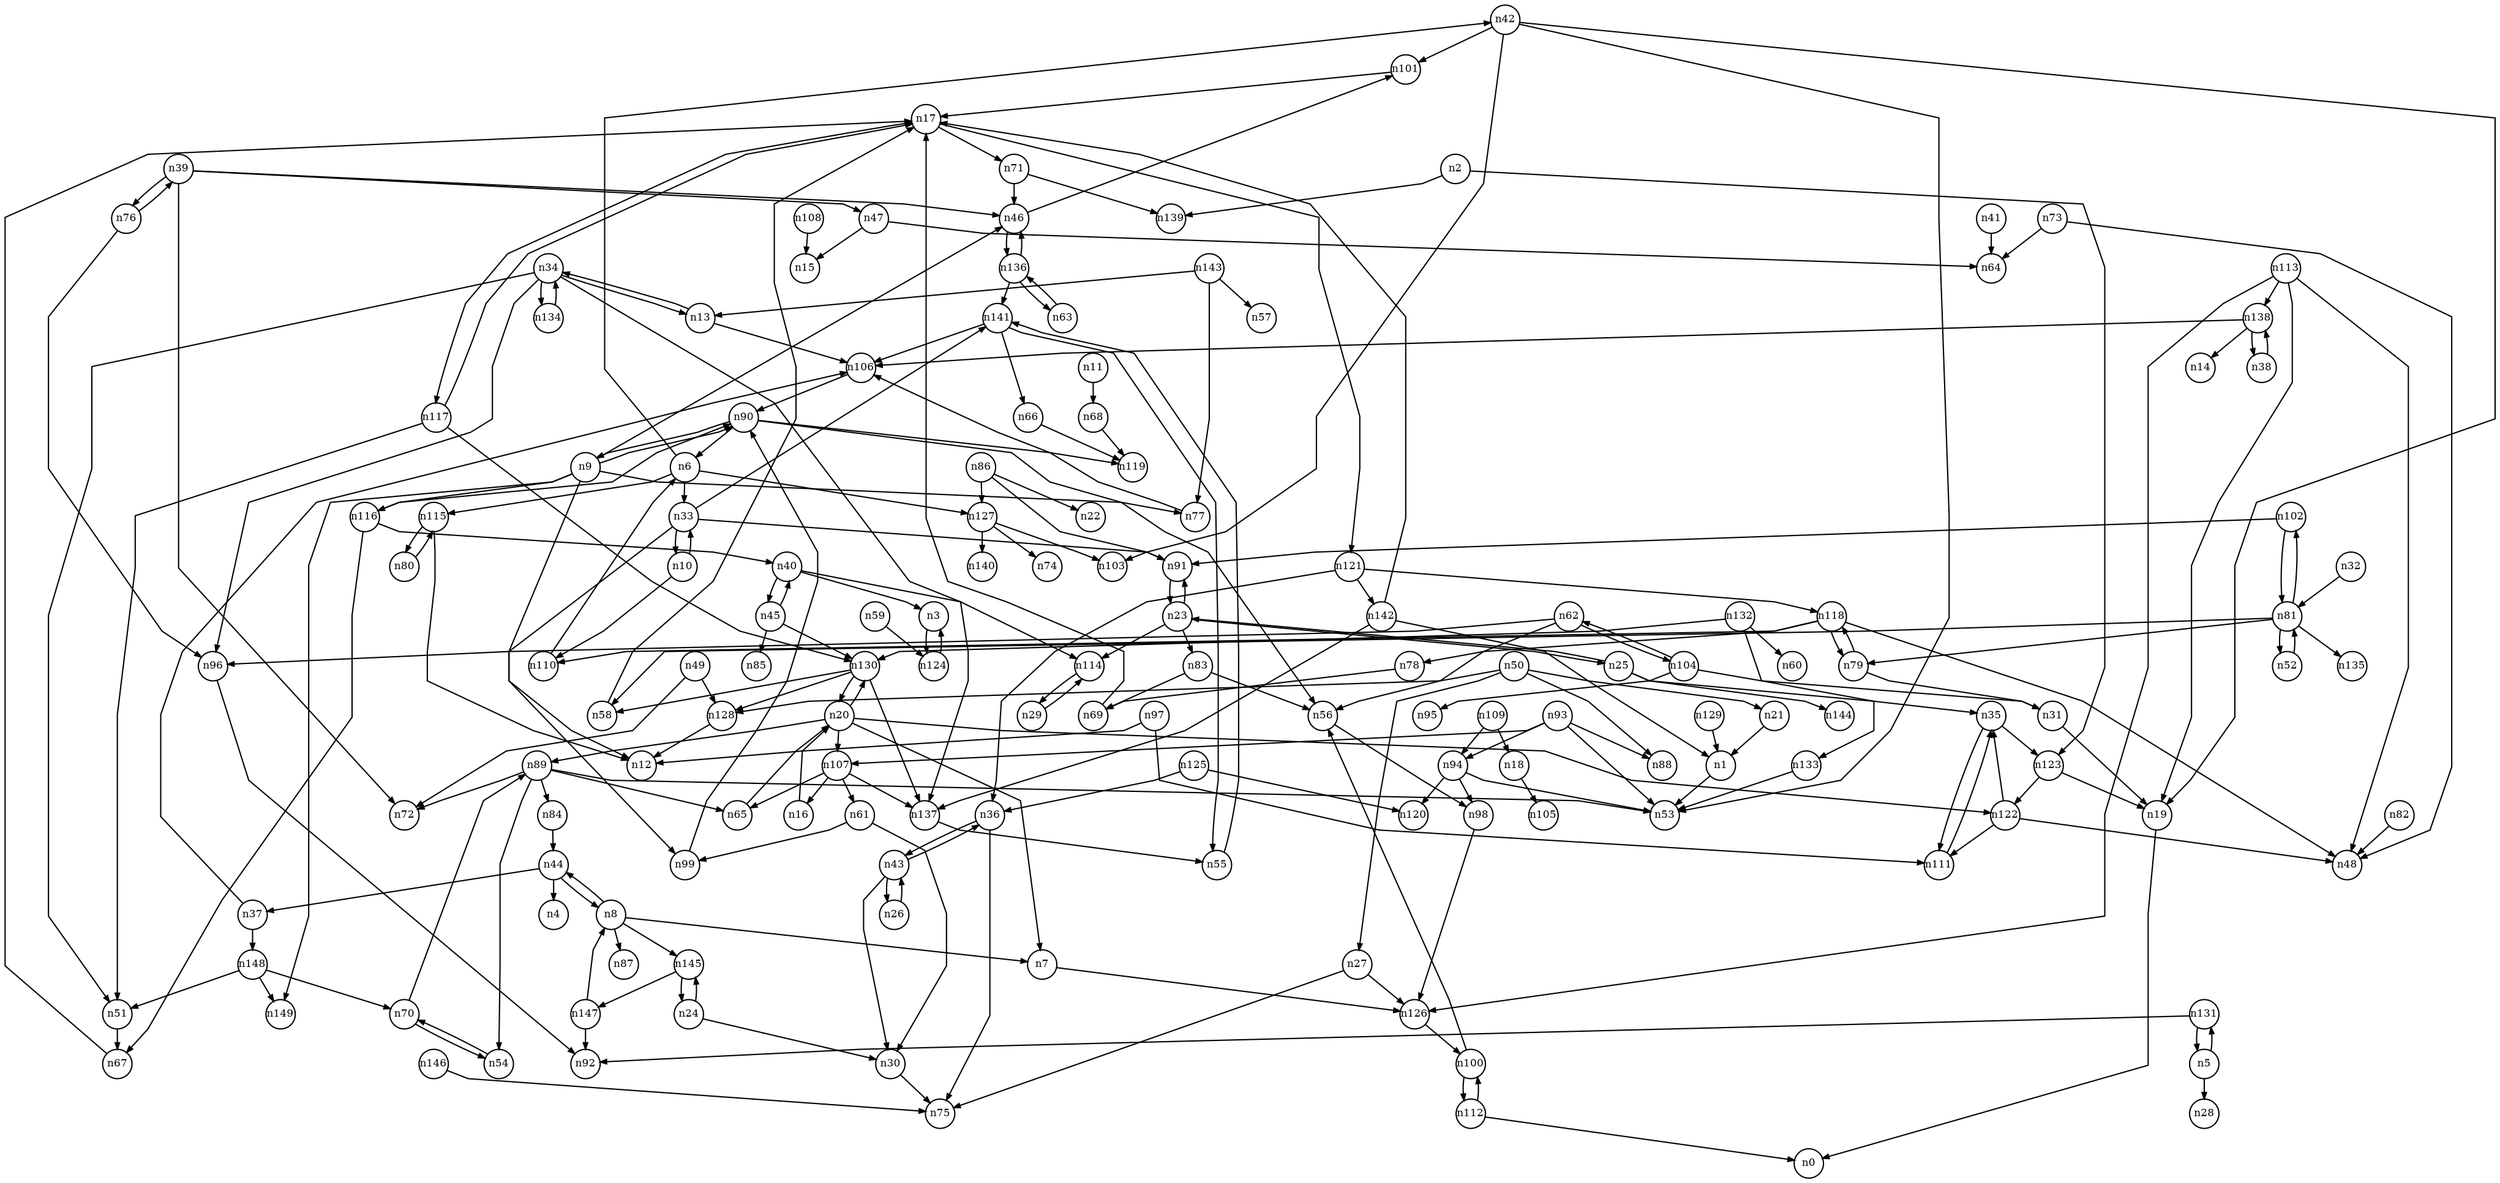 digraph G{
splines=polyline;
ranksep=0.22;
nodesep=0.22;
nodesize=0.32;
fontsize=8
edge [arrowsize=0.5]
node [fontsize=8 shape=circle width=0.32 fixedsize=shape];

n1 -> n53
n123 -> n19
n123 -> n122
n2 -> n123
n2 -> n139
n124 -> n3
n3 -> n124
n5 -> n28
n5 -> n131
n131 -> n92
n131 -> n5
n33 -> n10
n33 -> n91
n33 -> n99
n33 -> n141
n6 -> n33
n6 -> n42
n6 -> n115
n6 -> n127
n42 -> n19
n42 -> n53
n42 -> n101
n42 -> n103
n115 -> n12
n115 -> n80
n127 -> n74
n127 -> n103
n127 -> n140
n126 -> n100
n7 -> n126
n8 -> n7
n8 -> n44
n8 -> n87
n8 -> n145
n44 -> n4
n44 -> n37
n44 -> n8
n145 -> n147
n145 -> n24
n9 -> n12
n9 -> n46
n9 -> n77
n9 -> n116
n9 -> n149
n9 -> n90
n46 -> n101
n46 -> n136
n77 -> n106
n116 -> n40
n116 -> n67
n116 -> n90
n110 -> n6
n10 -> n110
n10 -> n33
n68 -> n119
n11 -> n68
n106 -> n90
n13 -> n106
n13 -> n34
n71 -> n46
n71 -> n139
n17 -> n71
n17 -> n117
n17 -> n121
n117 -> n51
n117 -> n130
n117 -> n17
n121 -> n36
n121 -> n118
n121 -> n142
n18 -> n105
n19 -> n0
n20 -> n7
n20 -> n89
n20 -> n107
n20 -> n122
n20 -> n130
n89 -> n53
n89 -> n65
n89 -> n72
n89 -> n84
n89 -> n54
n107 -> n16
n107 -> n61
n107 -> n65
n107 -> n137
n122 -> n35
n122 -> n48
n122 -> n111
n130 -> n58
n130 -> n128
n130 -> n137
n130 -> n20
n21 -> n1
n25 -> n35
n25 -> n144
n25 -> n23
n23 -> n25
n23 -> n83
n23 -> n91
n23 -> n114
n83 -> n56
n83 -> n69
n91 -> n23
n114 -> n29
n30 -> n75
n24 -> n30
n24 -> n145
n35 -> n123
n35 -> n111
n27 -> n75
n27 -> n126
n31 -> n19
n81 -> n52
n81 -> n58
n81 -> n79
n81 -> n102
n81 -> n135
n32 -> n81
n99 -> n90
n141 -> n55
n141 -> n66
n141 -> n106
n34 -> n13
n34 -> n51
n34 -> n96
n34 -> n134
n34 -> n137
n51 -> n67
n96 -> n92
n134 -> n34
n137 -> n55
n36 -> n75
n36 -> n43
n37 -> n106
n37 -> n148
n138 -> n14
n138 -> n106
n138 -> n38
n38 -> n138
n39 -> n46
n39 -> n47
n39 -> n72
n39 -> n76
n47 -> n15
n47 -> n64
n76 -> n96
n76 -> n39
n40 -> n3
n40 -> n114
n40 -> n45
n41 -> n64
n101 -> n17
n26 -> n43
n43 -> n26
n43 -> n30
n43 -> n36
n45 -> n40
n45 -> n85
n45 -> n130
n49 -> n72
n49 -> n128
n128 -> n12
n50 -> n21
n50 -> n27
n50 -> n88
n50 -> n128
n67 -> n17
n70 -> n89
n70 -> n54
n54 -> n70
n98 -> n126
n56 -> n98
n59 -> n124
n61 -> n30
n61 -> n99
n62 -> n56
n62 -> n96
n62 -> n104
n104 -> n31
n104 -> n95
n104 -> n62
n136 -> n46
n136 -> n141
n136 -> n63
n63 -> n136
n66 -> n119
n73 -> n48
n73 -> n64
n69 -> n17
n78 -> n69
n79 -> n31
n79 -> n118
n80 -> n115
n52 -> n81
n58 -> n17
n102 -> n91
n102 -> n81
n82 -> n48
n84 -> n44
n86 -> n22
n86 -> n91
n86 -> n127
n65 -> n20
n90 -> n6
n90 -> n9
n90 -> n56
n90 -> n119
n93 -> n53
n93 -> n88
n93 -> n94
n93 -> n107
n94 -> n53
n94 -> n98
n94 -> n120
n97 -> n12
n97 -> n111
n111 -> n35
n100 -> n56
n100 -> n112
n16 -> n20
n108 -> n15
n109 -> n18
n109 -> n94
n112 -> n0
n112 -> n100
n113 -> n19
n113 -> n48
n113 -> n126
n113 -> n138
n29 -> n114
n118 -> n48
n118 -> n78
n118 -> n79
n118 -> n110
n142 -> n1
n142 -> n137
n142 -> n17
n125 -> n36
n125 -> n120
n129 -> n1
n132 -> n60
n132 -> n130
n132 -> n133
n133 -> n53
n55 -> n141
n143 -> n13
n143 -> n57
n143 -> n77
n147 -> n92
n147 -> n8
n146 -> n75
n148 -> n51
n148 -> n70
n148 -> n149
}
